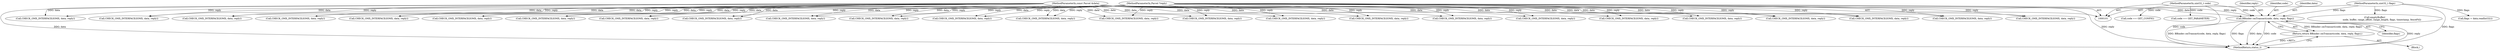 digraph "0_Android_8d87321b704cb3f88e8cae668937d001fd63d5e3@pointer" {
"1001202" [label="(Call,BBinder::onTransact(code, data, reply, flags))"];
"1000102" [label="(MethodParameterIn,uint32_t code)"];
"1000103" [label="(MethodParameterIn,const Parcel &data)"];
"1000104" [label="(MethodParameterIn,Parcel *reply)"];
"1000105" [label="(MethodParameterIn,uint32_t flags)"];
"1001201" [label="(Return,return BBinder::onTransact(code, data, reply, flags);)"];
"1001207" [label="(MethodReturn,status_t)"];
"1000105" [label="(MethodParameterIn,uint32_t flags)"];
"1000112" [label="(Call,CHECK_OMX_INTERFACE(IOMX, data, reply))"];
"1000887" [label="(Call,CHECK_OMX_INTERFACE(IOMX, data, reply))"];
"1001003" [label="(Call,CHECK_OMX_INTERFACE(IOMX, data, reply))"];
"1000371" [label="(Call,code == GET_CONFIG)"];
"1000102" [label="(MethodParameterIn,uint32_t code)"];
"1000585" [label="(Call,CHECK_OMX_INTERFACE(IOMX, data, reply))"];
"1001205" [label="(Identifier,reply)"];
"1001201" [label="(Return,return BBinder::onTransact(code, data, reply, flags);)"];
"1001166" [label="(Call,CHECK_OMX_INTERFACE(IOMX, data, reply))"];
"1000186" [label="(Call,CHECK_OMX_INTERFACE(IOMX, data, reply))"];
"1001202" [label="(Call,BBinder::onTransact(code, data, reply, flags))"];
"1001055" [label="(Call,CHECK_OMX_INTERFACE(IOMX, data, reply))"];
"1000538" [label="(Call,CHECK_OMX_INTERFACE(IOMX, data, reply))"];
"1000770" [label="(Call,CHECK_OMX_INTERFACE(IOMX, data, reply))"];
"1000419" [label="(Call,CHECK_OMX_INTERFACE(IOMX, data, reply))"];
"1001206" [label="(Identifier,flags)"];
"1001115" [label="(Call,CHECK_OMX_INTERFACE(IOMX, data, reply))"];
"1000486" [label="(Call,CHECK_OMX_INTERFACE(IOMX, data, reply))"];
"1001203" [label="(Identifier,code)"];
"1000226" [label="(Call,CHECK_OMX_INTERFACE(IOMX, data, reply))"];
"1000452" [label="(Call,CHECK_OMX_INTERFACE(IOMX, data, reply))"];
"1000243" [label="(Call,CHECK_OMX_INTERFACE(IOMX, data, reply))"];
"1000791" [label="(Call,CHECK_OMX_INTERFACE(IOMX, data, reply))"];
"1000109" [label="(Block,)"];
"1000390" [label="(Call,CHECK_OMX_INTERFACE(IOMX, data, reply))"];
"1000104" [label="(MethodParameterIn,Parcel *reply)"];
"1000103" [label="(MethodParameterIn,const Parcel &data)"];
"1001140" [label="(Call,flags = data.readInt32())"];
"1000844" [label="(Call,CHECK_OMX_INTERFACE(IOMX, data, reply))"];
"1001204" [label="(Identifier,data)"];
"1000938" [label="(Call,CHECK_OMX_INTERFACE(IOMX, data, reply))"];
"1001154" [label="(Call,emptyBuffer(\n                    node, buffer, range_offset, range_length, flags, timestamp, fenceFd))"];
"1000684" [label="(Call,CHECK_OMX_INTERFACE(IOMX, data, reply))"];
"1000715" [label="(Call,CHECK_OMX_INTERFACE(IOMX, data, reply))"];
"1001084" [label="(Call,CHECK_OMX_INTERFACE(IOMX, data, reply))"];
"1000368" [label="(Call,code == GET_PARAMETER)"];
"1000627" [label="(Call,CHECK_OMX_INTERFACE(IOMX, data, reply))"];
"1000136" [label="(Call,CHECK_OMX_INTERFACE(IOMX, data, reply))"];
"1000276" [label="(Call,CHECK_OMX_INTERFACE(IOMX, data, reply))"];
"1001202" -> "1001201"  [label="AST: "];
"1001202" -> "1001206"  [label="CFG: "];
"1001203" -> "1001202"  [label="AST: "];
"1001204" -> "1001202"  [label="AST: "];
"1001205" -> "1001202"  [label="AST: "];
"1001206" -> "1001202"  [label="AST: "];
"1001201" -> "1001202"  [label="CFG: "];
"1001202" -> "1001207"  [label="DDG: reply"];
"1001202" -> "1001207"  [label="DDG: BBinder::onTransact(code, data, reply, flags)"];
"1001202" -> "1001207"  [label="DDG: flags"];
"1001202" -> "1001207"  [label="DDG: data"];
"1001202" -> "1001207"  [label="DDG: code"];
"1001202" -> "1001201"  [label="DDG: BBinder::onTransact(code, data, reply, flags)"];
"1000102" -> "1001202"  [label="DDG: code"];
"1000103" -> "1001202"  [label="DDG: data"];
"1000104" -> "1001202"  [label="DDG: reply"];
"1000105" -> "1001202"  [label="DDG: flags"];
"1000102" -> "1000101"  [label="AST: "];
"1000102" -> "1001207"  [label="DDG: code"];
"1000102" -> "1000368"  [label="DDG: code"];
"1000102" -> "1000371"  [label="DDG: code"];
"1000103" -> "1000101"  [label="AST: "];
"1000103" -> "1001207"  [label="DDG: data"];
"1000103" -> "1000112"  [label="DDG: data"];
"1000103" -> "1000136"  [label="DDG: data"];
"1000103" -> "1000186"  [label="DDG: data"];
"1000103" -> "1000226"  [label="DDG: data"];
"1000103" -> "1000243"  [label="DDG: data"];
"1000103" -> "1000276"  [label="DDG: data"];
"1000103" -> "1000390"  [label="DDG: data"];
"1000103" -> "1000419"  [label="DDG: data"];
"1000103" -> "1000452"  [label="DDG: data"];
"1000103" -> "1000486"  [label="DDG: data"];
"1000103" -> "1000538"  [label="DDG: data"];
"1000103" -> "1000585"  [label="DDG: data"];
"1000103" -> "1000627"  [label="DDG: data"];
"1000103" -> "1000684"  [label="DDG: data"];
"1000103" -> "1000715"  [label="DDG: data"];
"1000103" -> "1000770"  [label="DDG: data"];
"1000103" -> "1000791"  [label="DDG: data"];
"1000103" -> "1000844"  [label="DDG: data"];
"1000103" -> "1000887"  [label="DDG: data"];
"1000103" -> "1000938"  [label="DDG: data"];
"1000103" -> "1001003"  [label="DDG: data"];
"1000103" -> "1001055"  [label="DDG: data"];
"1000103" -> "1001084"  [label="DDG: data"];
"1000103" -> "1001115"  [label="DDG: data"];
"1000103" -> "1001166"  [label="DDG: data"];
"1000104" -> "1000101"  [label="AST: "];
"1000104" -> "1001207"  [label="DDG: reply"];
"1000104" -> "1000112"  [label="DDG: reply"];
"1000104" -> "1000136"  [label="DDG: reply"];
"1000104" -> "1000186"  [label="DDG: reply"];
"1000104" -> "1000226"  [label="DDG: reply"];
"1000104" -> "1000243"  [label="DDG: reply"];
"1000104" -> "1000276"  [label="DDG: reply"];
"1000104" -> "1000390"  [label="DDG: reply"];
"1000104" -> "1000419"  [label="DDG: reply"];
"1000104" -> "1000452"  [label="DDG: reply"];
"1000104" -> "1000486"  [label="DDG: reply"];
"1000104" -> "1000538"  [label="DDG: reply"];
"1000104" -> "1000585"  [label="DDG: reply"];
"1000104" -> "1000627"  [label="DDG: reply"];
"1000104" -> "1000684"  [label="DDG: reply"];
"1000104" -> "1000715"  [label="DDG: reply"];
"1000104" -> "1000770"  [label="DDG: reply"];
"1000104" -> "1000791"  [label="DDG: reply"];
"1000104" -> "1000844"  [label="DDG: reply"];
"1000104" -> "1000887"  [label="DDG: reply"];
"1000104" -> "1000938"  [label="DDG: reply"];
"1000104" -> "1001003"  [label="DDG: reply"];
"1000104" -> "1001055"  [label="DDG: reply"];
"1000104" -> "1001084"  [label="DDG: reply"];
"1000104" -> "1001115"  [label="DDG: reply"];
"1000104" -> "1001166"  [label="DDG: reply"];
"1000105" -> "1000101"  [label="AST: "];
"1000105" -> "1001207"  [label="DDG: flags"];
"1000105" -> "1001140"  [label="DDG: flags"];
"1000105" -> "1001154"  [label="DDG: flags"];
"1001201" -> "1000109"  [label="AST: "];
"1001207" -> "1001201"  [label="CFG: "];
"1001201" -> "1001207"  [label="DDG: <RET>"];
}
